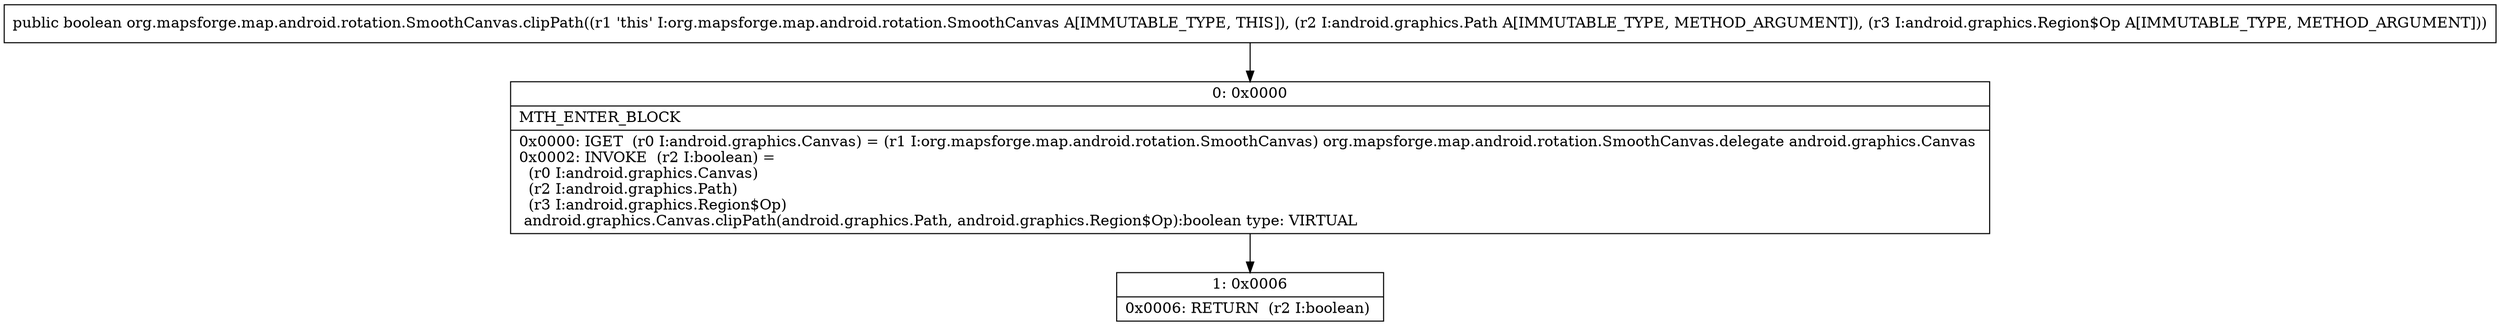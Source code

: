 digraph "CFG fororg.mapsforge.map.android.rotation.SmoothCanvas.clipPath(Landroid\/graphics\/Path;Landroid\/graphics\/Region$Op;)Z" {
Node_0 [shape=record,label="{0\:\ 0x0000|MTH_ENTER_BLOCK\l|0x0000: IGET  (r0 I:android.graphics.Canvas) = (r1 I:org.mapsforge.map.android.rotation.SmoothCanvas) org.mapsforge.map.android.rotation.SmoothCanvas.delegate android.graphics.Canvas \l0x0002: INVOKE  (r2 I:boolean) = \l  (r0 I:android.graphics.Canvas)\l  (r2 I:android.graphics.Path)\l  (r3 I:android.graphics.Region$Op)\l android.graphics.Canvas.clipPath(android.graphics.Path, android.graphics.Region$Op):boolean type: VIRTUAL \l}"];
Node_1 [shape=record,label="{1\:\ 0x0006|0x0006: RETURN  (r2 I:boolean) \l}"];
MethodNode[shape=record,label="{public boolean org.mapsforge.map.android.rotation.SmoothCanvas.clipPath((r1 'this' I:org.mapsforge.map.android.rotation.SmoothCanvas A[IMMUTABLE_TYPE, THIS]), (r2 I:android.graphics.Path A[IMMUTABLE_TYPE, METHOD_ARGUMENT]), (r3 I:android.graphics.Region$Op A[IMMUTABLE_TYPE, METHOD_ARGUMENT])) }"];
MethodNode -> Node_0;
Node_0 -> Node_1;
}

